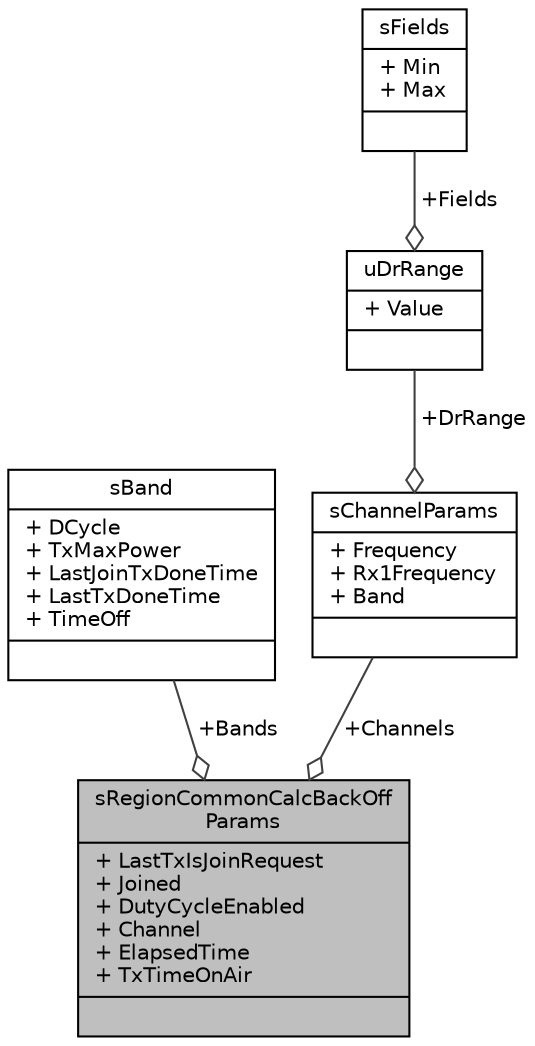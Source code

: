 digraph "sRegionCommonCalcBackOffParams"
{
  edge [fontname="Helvetica",fontsize="10",labelfontname="Helvetica",labelfontsize="10"];
  node [fontname="Helvetica",fontsize="10",shape=record];
  Node1 [label="{sRegionCommonCalcBackOff\lParams\n|+ LastTxIsJoinRequest\l+ Joined\l+ DutyCycleEnabled\l+ Channel\l+ ElapsedTime\l+ TxTimeOnAir\l|}",height=0.2,width=0.4,color="black", fillcolor="grey75", style="filled", fontcolor="black"];
  Node2 -> Node1 [color="grey25",fontsize="10",style="solid",label=" +Bands" ,arrowhead="odiamond",fontname="Helvetica"];
  Node2 [label="{sBand\n|+ DCycle\l+ TxMaxPower\l+ LastJoinTxDoneTime\l+ LastTxDoneTime\l+ TimeOff\l|}",height=0.2,width=0.4,color="black", fillcolor="white", style="filled",URL="$structs_band.html"];
  Node3 -> Node1 [color="grey25",fontsize="10",style="solid",label=" +Channels" ,arrowhead="odiamond",fontname="Helvetica"];
  Node3 [label="{sChannelParams\n|+ Frequency\l+ Rx1Frequency\l+ Band\l|}",height=0.2,width=0.4,color="black", fillcolor="white", style="filled",URL="$structs_channel_params.html"];
  Node4 -> Node3 [color="grey25",fontsize="10",style="solid",label=" +DrRange" ,arrowhead="odiamond",fontname="Helvetica"];
  Node4 [label="{uDrRange\n|+ Value\l|}",height=0.2,width=0.4,color="black", fillcolor="white", style="filled",URL="$unionu_dr_range.html"];
  Node5 -> Node4 [color="grey25",fontsize="10",style="solid",label=" +Fields" ,arrowhead="odiamond",fontname="Helvetica"];
  Node5 [label="{sFields\n|+ Min\l+ Max\l|}",height=0.2,width=0.4,color="black", fillcolor="white", style="filled",URL="$structu_dr_range_1_1s_fields.html"];
}
